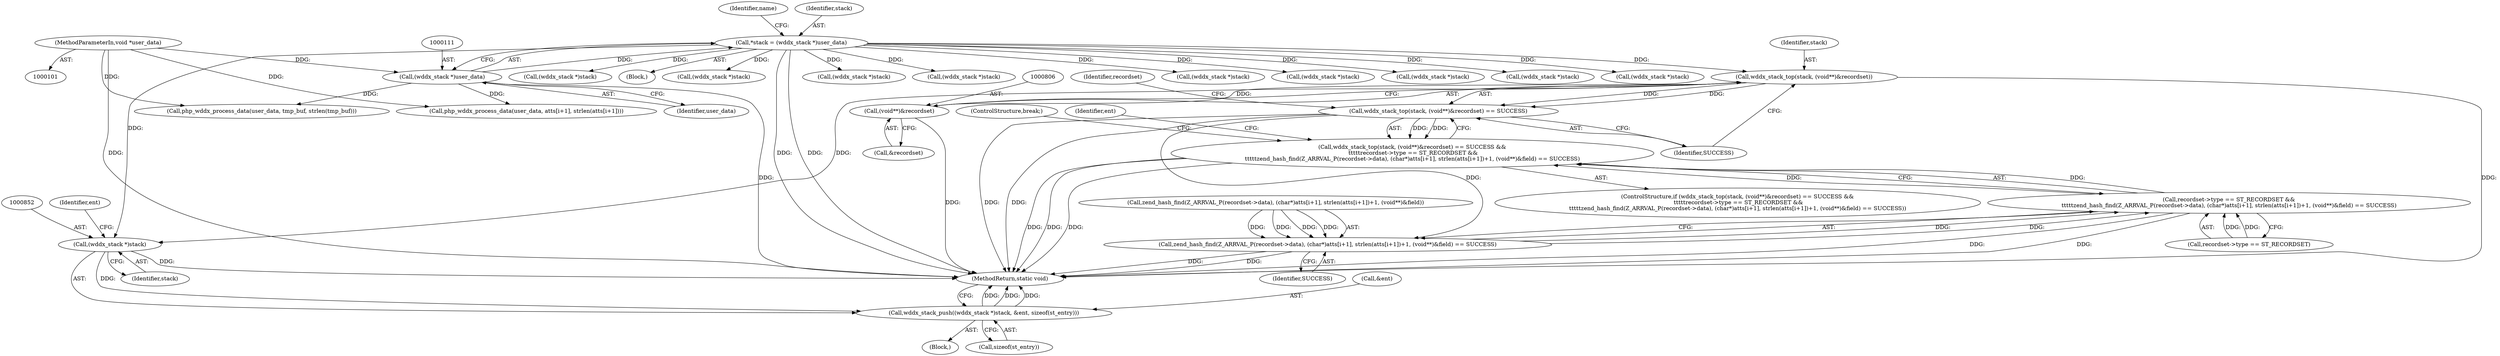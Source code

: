 digraph "0_php-src_c4cca4c20e75359c9a13a1f9a36cb7b4e9601d29?w=1@pointer" {
"1000803" [label="(Call,wddx_stack_top(stack, (void**)&recordset))"];
"1000108" [label="(Call,*stack = (wddx_stack *)user_data)"];
"1000110" [label="(Call,(wddx_stack *)user_data)"];
"1000102" [label="(MethodParameterIn,void *user_data)"];
"1000805" [label="(Call,(void**)&recordset)"];
"1000802" [label="(Call,wddx_stack_top(stack, (void**)&recordset) == SUCCESS)"];
"1000801" [label="(Call,wddx_stack_top(stack, (void**)&recordset) == SUCCESS &&\n \t\t\t\t\trecordset->type == ST_RECORDSET &&\n\t\t\t\t\tzend_hash_find(Z_ARRVAL_P(recordset->data), (char*)atts[i+1], strlen(atts[i+1])+1, (void**)&field) == SUCCESS)"];
"1000816" [label="(Call,zend_hash_find(Z_ARRVAL_P(recordset->data), (char*)atts[i+1], strlen(atts[i+1])+1, (void**)&field) == SUCCESS)"];
"1000810" [label="(Call,recordset->type == ST_RECORDSET &&\n\t\t\t\t\tzend_hash_find(Z_ARRVAL_P(recordset->data), (char*)atts[i+1], strlen(atts[i+1])+1, (void**)&field) == SUCCESS)"];
"1000851" [label="(Call,(wddx_stack *)stack)"];
"1000850" [label="(Call,wddx_stack_push((wddx_stack *)stack, &ent, sizeof(st_entry)))"];
"1000746" [label="(Block,)"];
"1000110" [label="(Call,(wddx_stack *)user_data)"];
"1000855" [label="(Identifier,ent)"];
"1000227" [label="(Call,(wddx_stack *)stack)"];
"1000332" [label="(Call,(wddx_stack *)stack)"];
"1000449" [label="(Call,(wddx_stack *)stack)"];
"1000851" [label="(Call,(wddx_stack *)stack)"];
"1000854" [label="(Call,&ent)"];
"1000112" [label="(Identifier,user_data)"];
"1000893" [label="(MethodReturn,static void)"];
"1000809" [label="(Identifier,SUCCESS)"];
"1000841" [label="(Identifier,SUCCESS)"];
"1000515" [label="(Call,(wddx_stack *)stack)"];
"1000116" [label="(Identifier,name)"];
"1000849" [label="(ControlStructure,break;)"];
"1000402" [label="(Call,(wddx_stack *)stack)"];
"1000810" [label="(Call,recordset->type == ST_RECORDSET &&\n\t\t\t\t\tzend_hash_find(Z_ARRVAL_P(recordset->data), (char*)atts[i+1], strlen(atts[i+1])+1, (void**)&field) == SUCCESS)"];
"1000804" [label="(Identifier,stack)"];
"1000733" [label="(Call,(wddx_stack *)stack)"];
"1000482" [label="(Call,(wddx_stack *)stack)"];
"1000109" [label="(Identifier,stack)"];
"1000292" [label="(Call,php_wddx_process_data(user_data, tmp_buf, strlen(tmp_buf)))"];
"1000102" [label="(MethodParameterIn,void *user_data)"];
"1000805" [label="(Call,(void**)&recordset)"];
"1000817" [label="(Call,zend_hash_find(Z_ARRVAL_P(recordset->data), (char*)atts[i+1], strlen(atts[i+1])+1, (void**)&field))"];
"1000813" [label="(Identifier,recordset)"];
"1000800" [label="(ControlStructure,if (wddx_stack_top(stack, (void**)&recordset) == SUCCESS &&\n \t\t\t\t\trecordset->type == ST_RECORDSET &&\n\t\t\t\t\tzend_hash_find(Z_ARRVAL_P(recordset->data), (char*)atts[i+1], strlen(atts[i+1])+1, (void**)&field) == SUCCESS))"];
"1000105" [label="(Block,)"];
"1000856" [label="(Call,sizeof(st_entry))"];
"1000409" [label="(Call,php_wddx_process_data(user_data, atts[i+1], strlen(atts[i+1])))"];
"1000801" [label="(Call,wddx_stack_top(stack, (void**)&recordset) == SUCCESS &&\n \t\t\t\t\trecordset->type == ST_RECORDSET &&\n\t\t\t\t\tzend_hash_find(Z_ARRVAL_P(recordset->data), (char*)atts[i+1], strlen(atts[i+1])+1, (void**)&field) == SUCCESS)"];
"1000850" [label="(Call,wddx_stack_push((wddx_stack *)stack, &ent, sizeof(st_entry)))"];
"1000845" [label="(Identifier,ent)"];
"1000802" [label="(Call,wddx_stack_top(stack, (void**)&recordset) == SUCCESS)"];
"1000180" [label="(Call,(wddx_stack *)stack)"];
"1000811" [label="(Call,recordset->type == ST_RECORDSET)"];
"1000803" [label="(Call,wddx_stack_top(stack, (void**)&recordset))"];
"1000108" [label="(Call,*stack = (wddx_stack *)user_data)"];
"1000807" [label="(Call,&recordset)"];
"1000853" [label="(Identifier,stack)"];
"1000886" [label="(Call,(wddx_stack *)stack)"];
"1000816" [label="(Call,zend_hash_find(Z_ARRVAL_P(recordset->data), (char*)atts[i+1], strlen(atts[i+1])+1, (void**)&field) == SUCCESS)"];
"1000803" -> "1000802"  [label="AST: "];
"1000803" -> "1000805"  [label="CFG: "];
"1000804" -> "1000803"  [label="AST: "];
"1000805" -> "1000803"  [label="AST: "];
"1000809" -> "1000803"  [label="CFG: "];
"1000803" -> "1000893"  [label="DDG: "];
"1000803" -> "1000802"  [label="DDG: "];
"1000803" -> "1000802"  [label="DDG: "];
"1000108" -> "1000803"  [label="DDG: "];
"1000805" -> "1000803"  [label="DDG: "];
"1000803" -> "1000851"  [label="DDG: "];
"1000108" -> "1000105"  [label="AST: "];
"1000108" -> "1000110"  [label="CFG: "];
"1000109" -> "1000108"  [label="AST: "];
"1000110" -> "1000108"  [label="AST: "];
"1000116" -> "1000108"  [label="CFG: "];
"1000108" -> "1000893"  [label="DDG: "];
"1000108" -> "1000893"  [label="DDG: "];
"1000110" -> "1000108"  [label="DDG: "];
"1000108" -> "1000180"  [label="DDG: "];
"1000108" -> "1000227"  [label="DDG: "];
"1000108" -> "1000332"  [label="DDG: "];
"1000108" -> "1000402"  [label="DDG: "];
"1000108" -> "1000449"  [label="DDG: "];
"1000108" -> "1000482"  [label="DDG: "];
"1000108" -> "1000515"  [label="DDG: "];
"1000108" -> "1000733"  [label="DDG: "];
"1000108" -> "1000851"  [label="DDG: "];
"1000108" -> "1000886"  [label="DDG: "];
"1000110" -> "1000112"  [label="CFG: "];
"1000111" -> "1000110"  [label="AST: "];
"1000112" -> "1000110"  [label="AST: "];
"1000110" -> "1000893"  [label="DDG: "];
"1000102" -> "1000110"  [label="DDG: "];
"1000110" -> "1000292"  [label="DDG: "];
"1000110" -> "1000409"  [label="DDG: "];
"1000102" -> "1000101"  [label="AST: "];
"1000102" -> "1000893"  [label="DDG: "];
"1000102" -> "1000292"  [label="DDG: "];
"1000102" -> "1000409"  [label="DDG: "];
"1000805" -> "1000807"  [label="CFG: "];
"1000806" -> "1000805"  [label="AST: "];
"1000807" -> "1000805"  [label="AST: "];
"1000805" -> "1000893"  [label="DDG: "];
"1000802" -> "1000801"  [label="AST: "];
"1000802" -> "1000809"  [label="CFG: "];
"1000809" -> "1000802"  [label="AST: "];
"1000813" -> "1000802"  [label="CFG: "];
"1000801" -> "1000802"  [label="CFG: "];
"1000802" -> "1000893"  [label="DDG: "];
"1000802" -> "1000893"  [label="DDG: "];
"1000802" -> "1000801"  [label="DDG: "];
"1000802" -> "1000801"  [label="DDG: "];
"1000802" -> "1000816"  [label="DDG: "];
"1000801" -> "1000800"  [label="AST: "];
"1000801" -> "1000810"  [label="CFG: "];
"1000810" -> "1000801"  [label="AST: "];
"1000845" -> "1000801"  [label="CFG: "];
"1000849" -> "1000801"  [label="CFG: "];
"1000801" -> "1000893"  [label="DDG: "];
"1000801" -> "1000893"  [label="DDG: "];
"1000801" -> "1000893"  [label="DDG: "];
"1000810" -> "1000801"  [label="DDG: "];
"1000810" -> "1000801"  [label="DDG: "];
"1000816" -> "1000810"  [label="AST: "];
"1000816" -> "1000841"  [label="CFG: "];
"1000817" -> "1000816"  [label="AST: "];
"1000841" -> "1000816"  [label="AST: "];
"1000810" -> "1000816"  [label="CFG: "];
"1000816" -> "1000893"  [label="DDG: "];
"1000816" -> "1000893"  [label="DDG: "];
"1000816" -> "1000810"  [label="DDG: "];
"1000816" -> "1000810"  [label="DDG: "];
"1000817" -> "1000816"  [label="DDG: "];
"1000817" -> "1000816"  [label="DDG: "];
"1000817" -> "1000816"  [label="DDG: "];
"1000817" -> "1000816"  [label="DDG: "];
"1000810" -> "1000811"  [label="CFG: "];
"1000811" -> "1000810"  [label="AST: "];
"1000810" -> "1000893"  [label="DDG: "];
"1000810" -> "1000893"  [label="DDG: "];
"1000811" -> "1000810"  [label="DDG: "];
"1000811" -> "1000810"  [label="DDG: "];
"1000851" -> "1000850"  [label="AST: "];
"1000851" -> "1000853"  [label="CFG: "];
"1000852" -> "1000851"  [label="AST: "];
"1000853" -> "1000851"  [label="AST: "];
"1000855" -> "1000851"  [label="CFG: "];
"1000851" -> "1000893"  [label="DDG: "];
"1000851" -> "1000850"  [label="DDG: "];
"1000850" -> "1000746"  [label="AST: "];
"1000850" -> "1000856"  [label="CFG: "];
"1000854" -> "1000850"  [label="AST: "];
"1000856" -> "1000850"  [label="AST: "];
"1000893" -> "1000850"  [label="CFG: "];
"1000850" -> "1000893"  [label="DDG: "];
"1000850" -> "1000893"  [label="DDG: "];
"1000850" -> "1000893"  [label="DDG: "];
}
